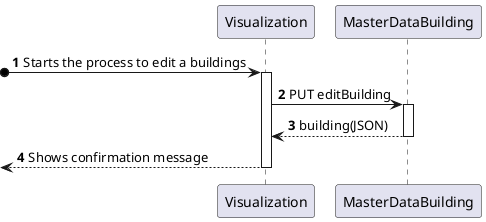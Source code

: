 @startuml

autonumber

participant Visualization
participant "MasterDataBuilding" as GI

?o-> Visualization: Starts the process to edit a buildings 
activate Visualization

Visualization -> GI: PUT editBuilding
activate GI
GI --> Visualization: building(JSON)
deactivate GI

<-- Visualization: Shows confirmation message
deactivate Visualization


@enduml
